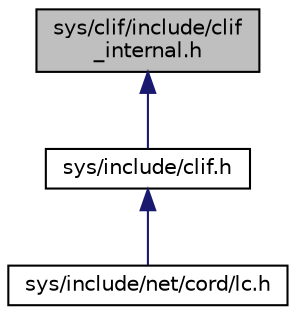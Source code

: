 digraph "sys/clif/include/clif_internal.h"
{
 // LATEX_PDF_SIZE
  edge [fontname="Helvetica",fontsize="10",labelfontname="Helvetica",labelfontsize="10"];
  node [fontname="Helvetica",fontsize="10",shape=record];
  Node1 [label="sys/clif/include/clif\l_internal.h",height=0.2,width=0.4,color="black", fillcolor="grey75", style="filled", fontcolor="black",tooltip="Internal definitions for CoRE Link format module."];
  Node1 -> Node2 [dir="back",color="midnightblue",fontsize="10",style="solid",fontname="Helvetica"];
  Node2 [label="sys/include/clif.h",height=0.2,width=0.4,color="black", fillcolor="white", style="filled",URL="$clif_8h.html",tooltip="CoRE Link Format encoding and decoding library public definitions."];
  Node2 -> Node3 [dir="back",color="midnightblue",fontsize="10",style="solid",fontname="Helvetica"];
  Node3 [label="sys/include/net/cord/lc.h",height=0.2,width=0.4,color="black", fillcolor="white", style="filled",URL="$lc_8h.html",tooltip="CoRE Resource Directory lookup interface."];
}
